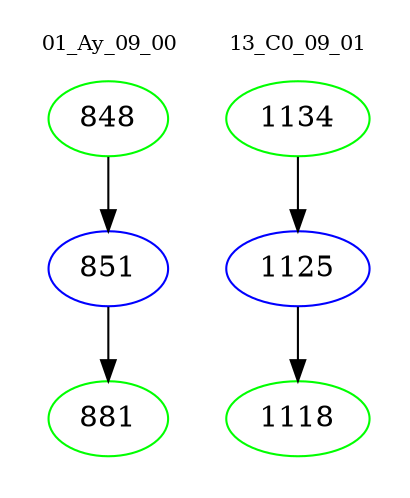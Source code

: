 digraph{
subgraph cluster_0 {
color = white
label = "01_Ay_09_00";
fontsize=10;
T0_848 [label="848", color="green"]
T0_848 -> T0_851 [color="black"]
T0_851 [label="851", color="blue"]
T0_851 -> T0_881 [color="black"]
T0_881 [label="881", color="green"]
}
subgraph cluster_1 {
color = white
label = "13_C0_09_01";
fontsize=10;
T1_1134 [label="1134", color="green"]
T1_1134 -> T1_1125 [color="black"]
T1_1125 [label="1125", color="blue"]
T1_1125 -> T1_1118 [color="black"]
T1_1118 [label="1118", color="green"]
}
}
